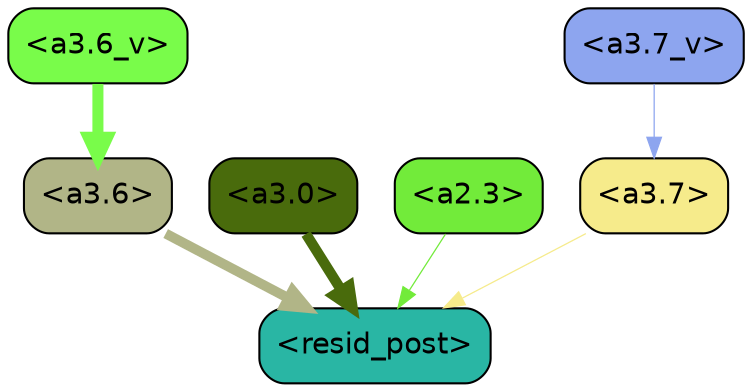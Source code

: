 strict digraph "" {
	graph [bgcolor=transparent,
		layout=dot,
		overlap=false,
		splines=true
	];
	"<a3.7>"	[color=black,
		fillcolor="#f6eb8b",
		fontname=Helvetica,
		shape=box,
		style="filled, rounded"];
	"<resid_post>"	[color=black,
		fillcolor="#29b6a4",
		fontname=Helvetica,
		shape=box,
		style="filled, rounded"];
	"<a3.7>" -> "<resid_post>"	[color="#f6eb8b",
		penwidth=0.6];
	"<a3.6>"	[color=black,
		fillcolor="#b1b587",
		fontname=Helvetica,
		shape=box,
		style="filled, rounded"];
	"<a3.6>" -> "<resid_post>"	[color="#b1b587",
		penwidth=4.749041676521301];
	"<a3.0>"	[color=black,
		fillcolor="#496b0c",
		fontname=Helvetica,
		shape=box,
		style="filled, rounded"];
	"<a3.0>" -> "<resid_post>"	[color="#496b0c",
		penwidth=5.004215121269226];
	"<a2.3>"	[color=black,
		fillcolor="#72eb3a",
		fontname=Helvetica,
		shape=box,
		style="filled, rounded"];
	"<a2.3>" -> "<resid_post>"	[color="#72eb3a",
		penwidth=0.6];
	"<a3.7_v>"	[color=black,
		fillcolor="#8da5ef",
		fontname=Helvetica,
		shape=box,
		style="filled, rounded"];
	"<a3.7_v>" -> "<a3.7>"	[color="#8da5ef",
		penwidth=0.6];
	"<a3.6_v>"	[color=black,
		fillcolor="#79fc4a",
		fontname=Helvetica,
		shape=box,
		style="filled, rounded"];
	"<a3.6_v>" -> "<a3.6>"	[color="#79fc4a",
		penwidth=5.297133803367615];
}
